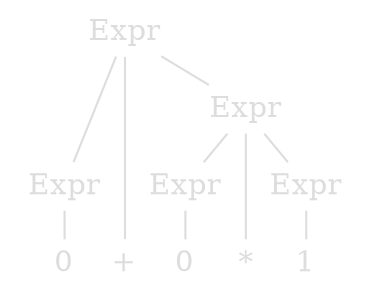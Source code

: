 graph {
    bgcolor="transparent";
    ranksep=0.2;
    nodesep=0.01;
    node [shape=none, height=0.3, label=Expr, color="#dddddd", fontcolor="#dddddd"];
    edge [color="#dddddd", fontcolor="#dddddd"];
    Add; Mul; Zero1; Zero2; One1;
    {
      rank="same";
      Node [label=0, width=0.3];
      Z1; Z2;
      O1 [label=1];
      Plus [label="+"];
      Star [label="*"];
    }
    Add -- Zero1; Add -- Plus [weight=10]; Add -- Mul;
    Zero1 -- Z1 [weight=10];
    Mul -- Zero2; Mul -- Star [weight=10]; Mul -- One1;
    Zero2 -- Z2 [weight=10];
    One1 -- O1 [weight=10];
    edge [style=invis, len=0.02];
    Z1 -- Plus -- Z2 -- Star -- O1;
}